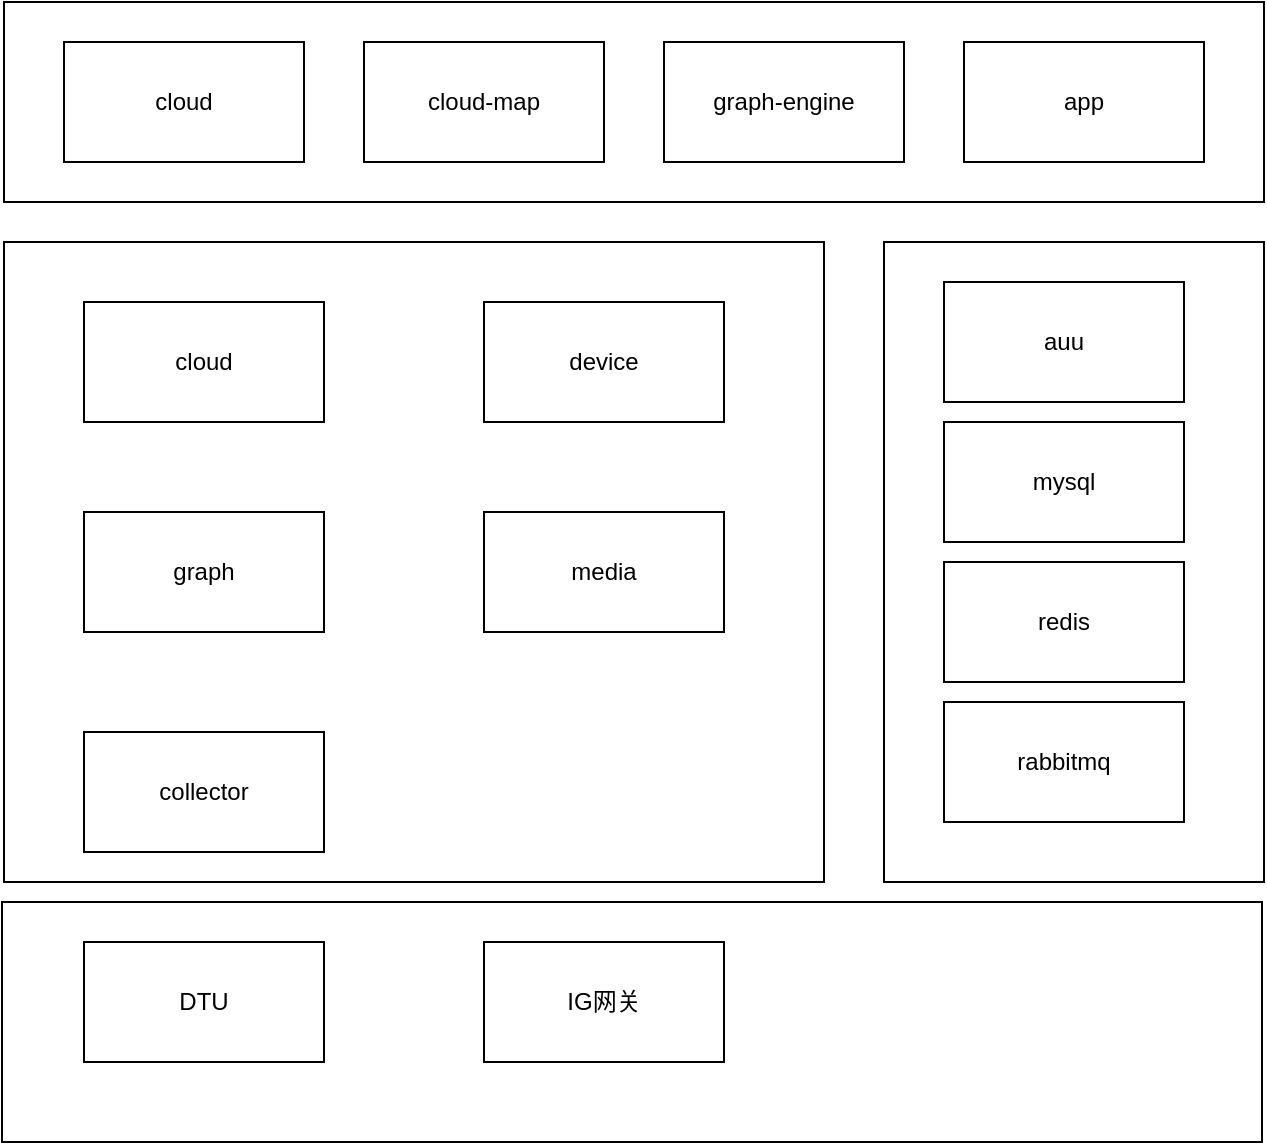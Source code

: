 <mxfile version="16.4.6" type="github"><diagram id="SLLuBpoNy_4SxYhZYfxs" name="Page-1"><mxGraphModel dx="1422" dy="762" grid="1" gridSize="10" guides="1" tooltips="1" connect="1" arrows="1" fold="1" page="1" pageScale="1" pageWidth="827" pageHeight="1169" math="0" shadow="0"><root><mxCell id="0"/><mxCell id="1" parent="0"/><mxCell id="gejlEAwX7iSPkvuFeyuZ-20" value="" style="rounded=0;whiteSpace=wrap;html=1;" vertex="1" parent="1"><mxGeometry x="540" y="340" width="190" height="320" as="geometry"/></mxCell><mxCell id="gejlEAwX7iSPkvuFeyuZ-11" value="" style="rounded=0;whiteSpace=wrap;html=1;" vertex="1" parent="1"><mxGeometry x="100" y="220" width="630" height="100" as="geometry"/></mxCell><mxCell id="gejlEAwX7iSPkvuFeyuZ-5" value="cloud" style="rounded=0;whiteSpace=wrap;html=1;" vertex="1" parent="1"><mxGeometry x="130" y="240" width="120" height="60" as="geometry"/></mxCell><mxCell id="gejlEAwX7iSPkvuFeyuZ-6" value="cloud-map" style="rounded=0;whiteSpace=wrap;html=1;" vertex="1" parent="1"><mxGeometry x="280" y="240" width="120" height="60" as="geometry"/></mxCell><mxCell id="gejlEAwX7iSPkvuFeyuZ-7" value="graph-engine" style="rounded=0;whiteSpace=wrap;html=1;" vertex="1" parent="1"><mxGeometry x="430" y="240" width="120" height="60" as="geometry"/></mxCell><mxCell id="gejlEAwX7iSPkvuFeyuZ-8" value="app" style="rounded=0;whiteSpace=wrap;html=1;" vertex="1" parent="1"><mxGeometry x="580" y="240" width="120" height="60" as="geometry"/></mxCell><mxCell id="gejlEAwX7iSPkvuFeyuZ-10" value="" style="rounded=0;whiteSpace=wrap;html=1;" vertex="1" parent="1"><mxGeometry x="100" y="340" width="410" height="320" as="geometry"/></mxCell><mxCell id="gejlEAwX7iSPkvuFeyuZ-12" value="auu" style="rounded=0;whiteSpace=wrap;html=1;" vertex="1" parent="1"><mxGeometry x="570" y="360" width="120" height="60" as="geometry"/></mxCell><mxCell id="gejlEAwX7iSPkvuFeyuZ-13" value="cloud" style="rounded=0;whiteSpace=wrap;html=1;" vertex="1" parent="1"><mxGeometry x="140" y="370" width="120" height="60" as="geometry"/></mxCell><mxCell id="gejlEAwX7iSPkvuFeyuZ-14" value="collector" style="rounded=0;whiteSpace=wrap;html=1;" vertex="1" parent="1"><mxGeometry x="140" y="585" width="120" height="60" as="geometry"/></mxCell><mxCell id="gejlEAwX7iSPkvuFeyuZ-15" value="device" style="rounded=0;whiteSpace=wrap;html=1;" vertex="1" parent="1"><mxGeometry x="340" y="370" width="120" height="60" as="geometry"/></mxCell><mxCell id="gejlEAwX7iSPkvuFeyuZ-17" value="graph" style="rounded=0;whiteSpace=wrap;html=1;" vertex="1" parent="1"><mxGeometry x="140" y="475" width="120" height="60" as="geometry"/></mxCell><mxCell id="gejlEAwX7iSPkvuFeyuZ-19" value="media" style="rounded=0;whiteSpace=wrap;html=1;" vertex="1" parent="1"><mxGeometry x="340" y="475" width="120" height="60" as="geometry"/></mxCell><mxCell id="gejlEAwX7iSPkvuFeyuZ-21" value="mysql" style="rounded=0;whiteSpace=wrap;html=1;" vertex="1" parent="1"><mxGeometry x="570" y="430" width="120" height="60" as="geometry"/></mxCell><mxCell id="gejlEAwX7iSPkvuFeyuZ-22" value="redis" style="rounded=0;whiteSpace=wrap;html=1;" vertex="1" parent="1"><mxGeometry x="570" y="500" width="120" height="60" as="geometry"/></mxCell><mxCell id="gejlEAwX7iSPkvuFeyuZ-24" value="rabbitmq" style="rounded=0;whiteSpace=wrap;html=1;" vertex="1" parent="1"><mxGeometry x="570" y="570" width="120" height="60" as="geometry"/></mxCell><mxCell id="gejlEAwX7iSPkvuFeyuZ-25" value="" style="rounded=0;whiteSpace=wrap;html=1;" vertex="1" parent="1"><mxGeometry x="99" y="670" width="630" height="120" as="geometry"/></mxCell><mxCell id="gejlEAwX7iSPkvuFeyuZ-26" value="DTU" style="rounded=0;whiteSpace=wrap;html=1;" vertex="1" parent="1"><mxGeometry x="140" y="690" width="120" height="60" as="geometry"/></mxCell><mxCell id="gejlEAwX7iSPkvuFeyuZ-27" value="IG网关" style="rounded=0;whiteSpace=wrap;html=1;" vertex="1" parent="1"><mxGeometry x="340" y="690" width="120" height="60" as="geometry"/></mxCell></root></mxGraphModel></diagram></mxfile>
